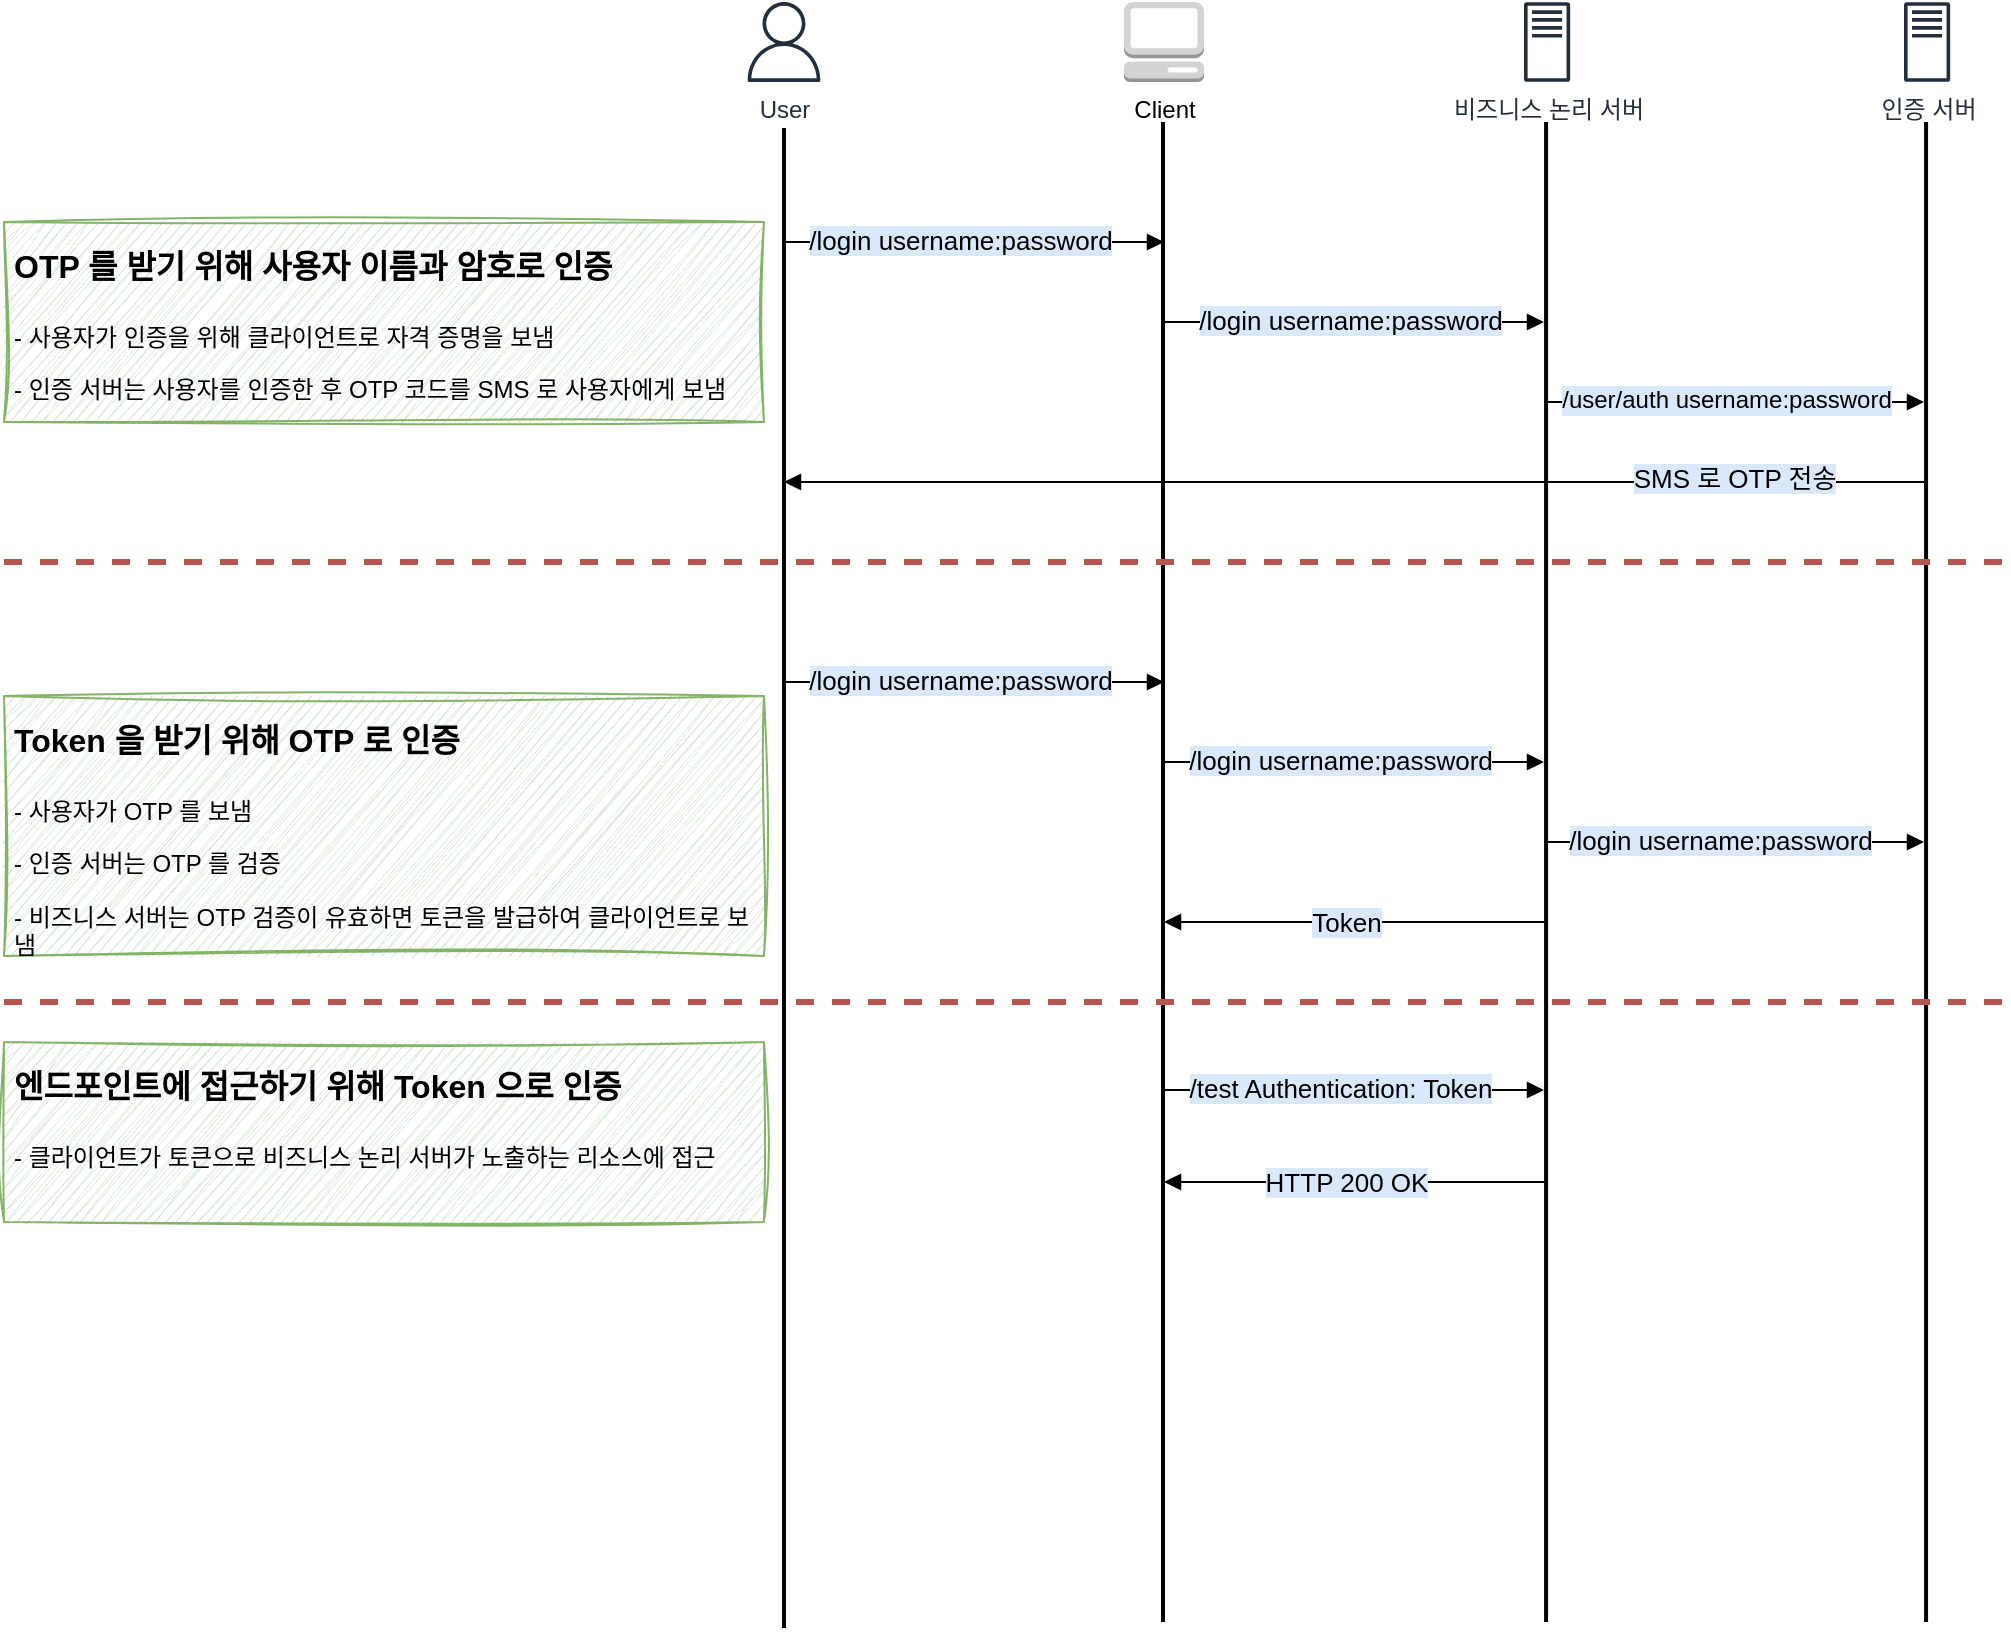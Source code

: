 <mxfile version="23.1.5" type="device">
  <diagram name="페이지-1" id="fkjtJsCdJn4enmuD0aWs">
    <mxGraphModel dx="1941" dy="894" grid="1" gridSize="10" guides="1" tooltips="1" connect="1" arrows="1" fold="1" page="1" pageScale="1" pageWidth="827" pageHeight="1169" math="0" shadow="0">
      <root>
        <mxCell id="0" />
        <mxCell id="1" parent="0" />
        <mxCell id="__CQUgdxAFar13HM20kB-1" value="User" style="sketch=0;outlineConnect=0;fontColor=#232F3E;gradientColor=none;fillColor=#232F3D;strokeColor=none;dashed=0;verticalLabelPosition=bottom;verticalAlign=top;align=center;html=1;fontSize=12;fontStyle=0;aspect=fixed;pointerEvents=1;shape=mxgraph.aws4.user;" vertex="1" parent="1">
          <mxGeometry x="120" y="40" width="40" height="40" as="geometry" />
        </mxCell>
        <mxCell id="__CQUgdxAFar13HM20kB-2" value="Client" style="outlineConnect=0;dashed=0;verticalLabelPosition=bottom;verticalAlign=top;align=center;html=1;shape=mxgraph.aws3.management_console;fillColor=#D2D3D3;gradientColor=none;" vertex="1" parent="1">
          <mxGeometry x="310" y="40" width="40" height="40" as="geometry" />
        </mxCell>
        <mxCell id="__CQUgdxAFar13HM20kB-3" value="비즈니스 논리 서버" style="sketch=0;outlineConnect=0;fontColor=#232F3E;gradientColor=none;fillColor=#232F3D;strokeColor=none;dashed=0;verticalLabelPosition=bottom;verticalAlign=top;align=center;html=1;fontSize=12;fontStyle=0;aspect=fixed;pointerEvents=1;shape=mxgraph.aws4.traditional_server;" vertex="1" parent="1">
          <mxGeometry x="510" y="40" width="23.08" height="40" as="geometry" />
        </mxCell>
        <mxCell id="__CQUgdxAFar13HM20kB-4" value="인증 서버" style="sketch=0;outlineConnect=0;fontColor=#232F3E;gradientColor=none;fillColor=#232F3D;strokeColor=none;dashed=0;verticalLabelPosition=bottom;verticalAlign=top;align=center;html=1;fontSize=12;fontStyle=0;aspect=fixed;pointerEvents=1;shape=mxgraph.aws4.traditional_server;" vertex="1" parent="1">
          <mxGeometry x="700" y="40" width="23.08" height="40" as="geometry" />
        </mxCell>
        <mxCell id="__CQUgdxAFar13HM20kB-6" value="" style="endArrow=none;html=1;rounded=0;strokeWidth=2;" edge="1" parent="1">
          <mxGeometry width="50" height="50" relative="1" as="geometry">
            <mxPoint x="140" y="853" as="sourcePoint" />
            <mxPoint x="140" y="103" as="targetPoint" />
          </mxGeometry>
        </mxCell>
        <mxCell id="__CQUgdxAFar13HM20kB-7" value="" style="endArrow=none;html=1;rounded=0;strokeWidth=2;" edge="1" parent="1">
          <mxGeometry width="50" height="50" relative="1" as="geometry">
            <mxPoint x="711.04" y="850" as="sourcePoint" />
            <mxPoint x="711.04" y="100" as="targetPoint" />
          </mxGeometry>
        </mxCell>
        <mxCell id="__CQUgdxAFar13HM20kB-8" value="" style="endArrow=none;html=1;rounded=0;strokeWidth=2;" edge="1" parent="1">
          <mxGeometry width="50" height="50" relative="1" as="geometry">
            <mxPoint x="521.04" y="850" as="sourcePoint" />
            <mxPoint x="521.04" y="100" as="targetPoint" />
          </mxGeometry>
        </mxCell>
        <mxCell id="__CQUgdxAFar13HM20kB-9" value="" style="endArrow=none;html=1;rounded=0;strokeWidth=2;" edge="1" parent="1">
          <mxGeometry width="50" height="50" relative="1" as="geometry">
            <mxPoint x="329.5" y="850" as="sourcePoint" />
            <mxPoint x="329.5" y="100" as="targetPoint" />
          </mxGeometry>
        </mxCell>
        <mxCell id="__CQUgdxAFar13HM20kB-10" value="" style="endArrow=block;html=1;rounded=0;endFill=1;" edge="1" parent="1">
          <mxGeometry width="50" height="50" relative="1" as="geometry">
            <mxPoint x="140" y="160" as="sourcePoint" />
            <mxPoint x="330" y="160" as="targetPoint" />
          </mxGeometry>
        </mxCell>
        <mxCell id="__CQUgdxAFar13HM20kB-13" value="/login username:password" style="edgeLabel;html=1;align=center;verticalAlign=middle;resizable=0;points=[];fontSize=13;labelBackgroundColor=#DAE8FC;" vertex="1" connectable="0" parent="__CQUgdxAFar13HM20kB-10">
          <mxGeometry x="-0.653" y="1" relative="1" as="geometry">
            <mxPoint x="55" as="offset" />
          </mxGeometry>
        </mxCell>
        <mxCell id="__CQUgdxAFar13HM20kB-11" value="" style="endArrow=block;html=1;rounded=0;endFill=1;" edge="1" parent="1">
          <mxGeometry width="50" height="50" relative="1" as="geometry">
            <mxPoint x="330" y="200" as="sourcePoint" />
            <mxPoint x="520" y="200" as="targetPoint" />
          </mxGeometry>
        </mxCell>
        <mxCell id="__CQUgdxAFar13HM20kB-14" value="/login username:password" style="edgeLabel;html=1;align=center;verticalAlign=middle;resizable=0;points=[];fontSize=13;labelBackgroundColor=#DAE8FC;" vertex="1" connectable="0" parent="__CQUgdxAFar13HM20kB-11">
          <mxGeometry x="-0.2" y="-1" relative="1" as="geometry">
            <mxPoint x="17" y="-2" as="offset" />
          </mxGeometry>
        </mxCell>
        <mxCell id="__CQUgdxAFar13HM20kB-12" value="" style="endArrow=block;html=1;rounded=0;endFill=1;" edge="1" parent="1">
          <mxGeometry width="50" height="50" relative="1" as="geometry">
            <mxPoint x="520" y="240" as="sourcePoint" />
            <mxPoint x="710" y="240" as="targetPoint" />
          </mxGeometry>
        </mxCell>
        <mxCell id="__CQUgdxAFar13HM20kB-15" value="/user/auth username:password" style="edgeLabel;html=1;align=center;verticalAlign=middle;resizable=0;points=[];fontSize=12;labelBackgroundColor=#DAE8FC;" vertex="1" connectable="0" parent="__CQUgdxAFar13HM20kB-12">
          <mxGeometry x="-0.632" y="2" relative="1" as="geometry">
            <mxPoint x="56" y="1" as="offset" />
          </mxGeometry>
        </mxCell>
        <mxCell id="__CQUgdxAFar13HM20kB-16" value="" style="endArrow=block;html=1;rounded=0;endFill=1;" edge="1" parent="1">
          <mxGeometry width="50" height="50" relative="1" as="geometry">
            <mxPoint x="710" y="280" as="sourcePoint" />
            <mxPoint x="140" y="280" as="targetPoint" />
          </mxGeometry>
        </mxCell>
        <mxCell id="__CQUgdxAFar13HM20kB-17" value="SMS 로 OTP 전송" style="edgeLabel;html=1;align=center;verticalAlign=middle;resizable=0;points=[];fontSize=13;labelBackgroundColor=#DAE8FC;" vertex="1" connectable="0" parent="__CQUgdxAFar13HM20kB-16">
          <mxGeometry x="-0.463" y="-3" relative="1" as="geometry">
            <mxPoint x="58" y="1" as="offset" />
          </mxGeometry>
        </mxCell>
        <mxCell id="__CQUgdxAFar13HM20kB-18" value="&lt;h1&gt;&lt;font style=&quot;font-size: 16px;&quot;&gt;OTP 를 받기 위해 사용자 이름과 암호로 인증&lt;/font&gt;&lt;/h1&gt;&lt;p&gt;- 사용자가 인증을 위해 클라이언트로 자격 증명을 보냄&lt;/p&gt;&lt;p&gt;- 인증 서버는 사용자를 인증한 후 OTP 코드를 SMS 로 사용자에게 보냄&lt;/p&gt;" style="text;html=1;spacing=5;spacingTop=-20;whiteSpace=wrap;overflow=hidden;rounded=0;sketch=1;curveFitting=1;jiggle=2;fillColor=#d5e8d4;strokeColor=#82b366;" vertex="1" parent="1">
          <mxGeometry x="-250" y="150" width="380" height="100" as="geometry" />
        </mxCell>
        <mxCell id="__CQUgdxAFar13HM20kB-19" value="" style="endArrow=block;html=1;rounded=0;endFill=1;" edge="1" parent="1">
          <mxGeometry width="50" height="50" relative="1" as="geometry">
            <mxPoint x="140" y="380" as="sourcePoint" />
            <mxPoint x="330" y="380" as="targetPoint" />
          </mxGeometry>
        </mxCell>
        <mxCell id="__CQUgdxAFar13HM20kB-20" value="/login username:password" style="edgeLabel;html=1;align=center;verticalAlign=middle;resizable=0;points=[];fontSize=13;labelBackgroundColor=#DAE8FC;" vertex="1" connectable="0" parent="__CQUgdxAFar13HM20kB-19">
          <mxGeometry x="-0.653" y="1" relative="1" as="geometry">
            <mxPoint x="55" as="offset" />
          </mxGeometry>
        </mxCell>
        <mxCell id="__CQUgdxAFar13HM20kB-21" value="" style="endArrow=block;html=1;rounded=0;endFill=1;" edge="1" parent="1">
          <mxGeometry width="50" height="50" relative="1" as="geometry">
            <mxPoint x="330" y="420" as="sourcePoint" />
            <mxPoint x="520" y="420" as="targetPoint" />
          </mxGeometry>
        </mxCell>
        <mxCell id="__CQUgdxAFar13HM20kB-22" value="/login username:password" style="edgeLabel;html=1;align=center;verticalAlign=middle;resizable=0;points=[];fontSize=13;labelBackgroundColor=#DAE8FC;" vertex="1" connectable="0" parent="__CQUgdxAFar13HM20kB-21">
          <mxGeometry x="-0.653" y="1" relative="1" as="geometry">
            <mxPoint x="55" as="offset" />
          </mxGeometry>
        </mxCell>
        <mxCell id="__CQUgdxAFar13HM20kB-23" value="" style="endArrow=block;html=1;rounded=0;endFill=1;" edge="1" parent="1">
          <mxGeometry width="50" height="50" relative="1" as="geometry">
            <mxPoint x="520" y="460" as="sourcePoint" />
            <mxPoint x="710" y="460" as="targetPoint" />
          </mxGeometry>
        </mxCell>
        <mxCell id="__CQUgdxAFar13HM20kB-24" value="/login username:password" style="edgeLabel;html=1;align=center;verticalAlign=middle;resizable=0;points=[];fontSize=13;labelBackgroundColor=#DAE8FC;" vertex="1" connectable="0" parent="__CQUgdxAFar13HM20kB-23">
          <mxGeometry x="-0.653" y="1" relative="1" as="geometry">
            <mxPoint x="55" as="offset" />
          </mxGeometry>
        </mxCell>
        <mxCell id="__CQUgdxAFar13HM20kB-28" value="" style="endArrow=block;html=1;rounded=0;endFill=1;" edge="1" parent="1">
          <mxGeometry width="50" height="50" relative="1" as="geometry">
            <mxPoint x="520" y="500" as="sourcePoint" />
            <mxPoint x="330" y="500" as="targetPoint" />
          </mxGeometry>
        </mxCell>
        <mxCell id="__CQUgdxAFar13HM20kB-29" value="Token" style="edgeLabel;html=1;align=center;verticalAlign=middle;resizable=0;points=[];fontSize=13;labelBackgroundColor=#DAE8FC;" vertex="1" connectable="0" parent="__CQUgdxAFar13HM20kB-28">
          <mxGeometry x="0.368" relative="1" as="geometry">
            <mxPoint x="31" as="offset" />
          </mxGeometry>
        </mxCell>
        <mxCell id="__CQUgdxAFar13HM20kB-30" value="&lt;h1&gt;&lt;font style=&quot;font-size: 16px;&quot;&gt;Token 을 받기 위해 OTP 로 인증&lt;/font&gt;&lt;/h1&gt;&lt;p&gt;- 사용자가 OTP 를 보냄&lt;/p&gt;&lt;p&gt;- 인증 서버는 OTP 를 검증&lt;/p&gt;&lt;p&gt;- 비즈니스 서버는 OTP 검증이 유효하면 토큰을 발급하여 클라이언트로 보냄&lt;/p&gt;" style="text;html=1;spacing=5;spacingTop=-20;whiteSpace=wrap;overflow=hidden;rounded=0;sketch=1;curveFitting=1;jiggle=2;fillColor=#d5e8d4;strokeColor=#82b366;" vertex="1" parent="1">
          <mxGeometry x="-250" y="387" width="380" height="130" as="geometry" />
        </mxCell>
        <mxCell id="__CQUgdxAFar13HM20kB-31" value="" style="endArrow=block;html=1;rounded=0;endFill=1;" edge="1" parent="1">
          <mxGeometry width="50" height="50" relative="1" as="geometry">
            <mxPoint x="330" y="584" as="sourcePoint" />
            <mxPoint x="520" y="584" as="targetPoint" />
          </mxGeometry>
        </mxCell>
        <mxCell id="__CQUgdxAFar13HM20kB-32" value="/test Authentication: Token" style="edgeLabel;html=1;align=center;verticalAlign=middle;resizable=0;points=[];fontSize=13;labelBackgroundColor=#DAE8FC;" vertex="1" connectable="0" parent="__CQUgdxAFar13HM20kB-31">
          <mxGeometry x="-0.653" y="1" relative="1" as="geometry">
            <mxPoint x="55" as="offset" />
          </mxGeometry>
        </mxCell>
        <mxCell id="__CQUgdxAFar13HM20kB-33" value="" style="endArrow=block;html=1;rounded=0;endFill=1;" edge="1" parent="1">
          <mxGeometry width="50" height="50" relative="1" as="geometry">
            <mxPoint x="520" y="630" as="sourcePoint" />
            <mxPoint x="330" y="630" as="targetPoint" />
          </mxGeometry>
        </mxCell>
        <mxCell id="__CQUgdxAFar13HM20kB-34" value="HTTP 200 OK" style="edgeLabel;html=1;align=center;verticalAlign=middle;resizable=0;points=[];fontSize=13;labelBackgroundColor=#DAE8FC;" vertex="1" connectable="0" parent="__CQUgdxAFar13HM20kB-33">
          <mxGeometry x="0.368" relative="1" as="geometry">
            <mxPoint x="31" as="offset" />
          </mxGeometry>
        </mxCell>
        <mxCell id="__CQUgdxAFar13HM20kB-35" value="&lt;h1&gt;&lt;font style=&quot;font-size: 16px;&quot;&gt;엔드포인트에 접근하기 위해 Token 으로 인증&lt;/font&gt;&lt;/h1&gt;&lt;p&gt;- 클라이언트가 토큰으로 비즈니스 논리 서버가 노출하는 리소스에 접근&lt;/p&gt;" style="text;html=1;spacing=5;spacingTop=-20;whiteSpace=wrap;overflow=hidden;rounded=0;sketch=1;curveFitting=1;jiggle=2;fillColor=#d5e8d4;strokeColor=#82b366;" vertex="1" parent="1">
          <mxGeometry x="-250" y="560" width="380" height="90" as="geometry" />
        </mxCell>
        <mxCell id="__CQUgdxAFar13HM20kB-36" value="" style="endArrow=none;dashed=1;html=1;strokeWidth=3;rounded=0;fillColor=#f8cecc;strokeColor=#b85450;" edge="1" parent="1">
          <mxGeometry width="50" height="50" relative="1" as="geometry">
            <mxPoint x="-250" y="320" as="sourcePoint" />
            <mxPoint x="750" y="320" as="targetPoint" />
          </mxGeometry>
        </mxCell>
        <mxCell id="__CQUgdxAFar13HM20kB-37" value="" style="endArrow=none;dashed=1;html=1;strokeWidth=3;rounded=0;fillColor=#f8cecc;strokeColor=#b85450;" edge="1" parent="1">
          <mxGeometry width="50" height="50" relative="1" as="geometry">
            <mxPoint x="-250" y="540" as="sourcePoint" />
            <mxPoint x="750" y="540" as="targetPoint" />
          </mxGeometry>
        </mxCell>
      </root>
    </mxGraphModel>
  </diagram>
</mxfile>
